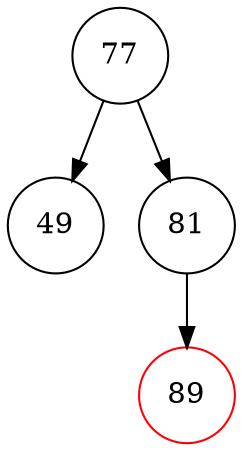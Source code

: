 digraph RBTree {
    node [shape=circle];
    "77" [color=black];
    "77" -> "49";
    "49" [color=black];
    "77" -> "81";
    "81" [color=black];
    "81" -> "89";
    "89" [color=red];
}
